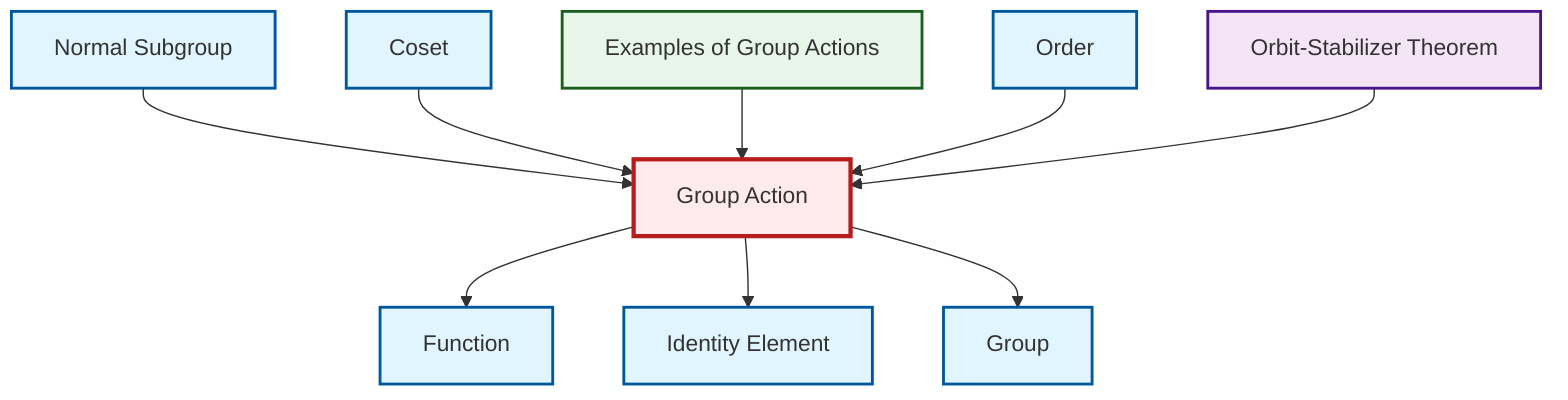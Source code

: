 graph TD
    classDef definition fill:#e1f5fe,stroke:#01579b,stroke-width:2px
    classDef theorem fill:#f3e5f5,stroke:#4a148c,stroke-width:2px
    classDef axiom fill:#fff3e0,stroke:#e65100,stroke-width:2px
    classDef example fill:#e8f5e9,stroke:#1b5e20,stroke-width:2px
    classDef current fill:#ffebee,stroke:#b71c1c,stroke-width:3px
    def-order["Order"]:::definition
    def-function["Function"]:::definition
    ex-group-action-examples["Examples of Group Actions"]:::example
    def-group["Group"]:::definition
    def-group-action["Group Action"]:::definition
    thm-orbit-stabilizer["Orbit-Stabilizer Theorem"]:::theorem
    def-coset["Coset"]:::definition
    def-identity-element["Identity Element"]:::definition
    def-normal-subgroup["Normal Subgroup"]:::definition
    def-normal-subgroup --> def-group-action
    def-coset --> def-group-action
    def-group-action --> def-function
    def-group-action --> def-identity-element
    ex-group-action-examples --> def-group-action
    def-group-action --> def-group
    def-order --> def-group-action
    thm-orbit-stabilizer --> def-group-action
    class def-group-action current
